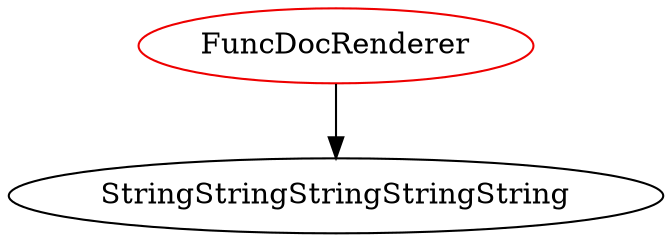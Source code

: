 digraph funcdocrenderer{
FuncDocRenderer -> StringStringStringStringString;
FuncDocRenderer	[shape=oval, color=red2, label="FuncDocRenderer"];
}
